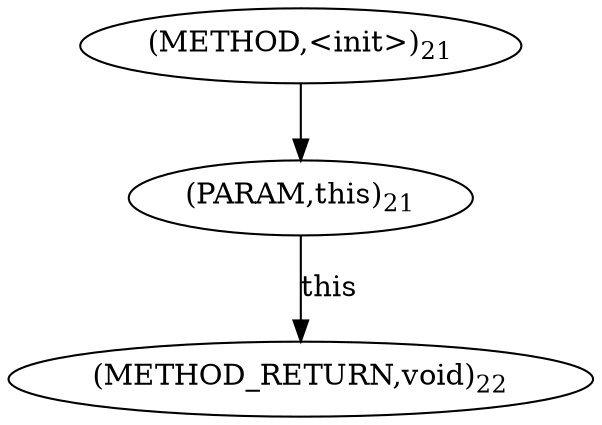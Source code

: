 digraph "&lt;init&gt;" {  
"17" [label = <(METHOD,&lt;init&gt;)<SUB>21</SUB>> ]
"22" [label = <(METHOD_RETURN,void)<SUB>22</SUB>> ]
"18" [label = <(PARAM,this)<SUB>21</SUB>> ]
  "18" -> "22"  [ label = "this"] 
  "17" -> "18" 
}
